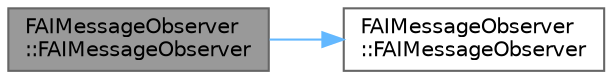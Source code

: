 digraph "FAIMessageObserver::FAIMessageObserver"
{
 // INTERACTIVE_SVG=YES
 // LATEX_PDF_SIZE
  bgcolor="transparent";
  edge [fontname=Helvetica,fontsize=10,labelfontname=Helvetica,labelfontsize=10];
  node [fontname=Helvetica,fontsize=10,shape=box,height=0.2,width=0.4];
  rankdir="LR";
  Node1 [id="Node000001",label="FAIMessageObserver\l::FAIMessageObserver",height=0.2,width=0.4,color="gray40", fillcolor="grey60", style="filled", fontcolor="black",tooltip=" "];
  Node1 -> Node2 [id="edge1_Node000001_Node000002",color="steelblue1",style="solid",tooltip=" "];
  Node2 [id="Node000002",label="FAIMessageObserver\l::FAIMessageObserver",height=0.2,width=0.4,color="grey40", fillcolor="white", style="filled",URL="$d3/d61/structFAIMessageObserver.html#ada4ca74d5310690d0632a24daa1e4a67",tooltip=" "];
}
